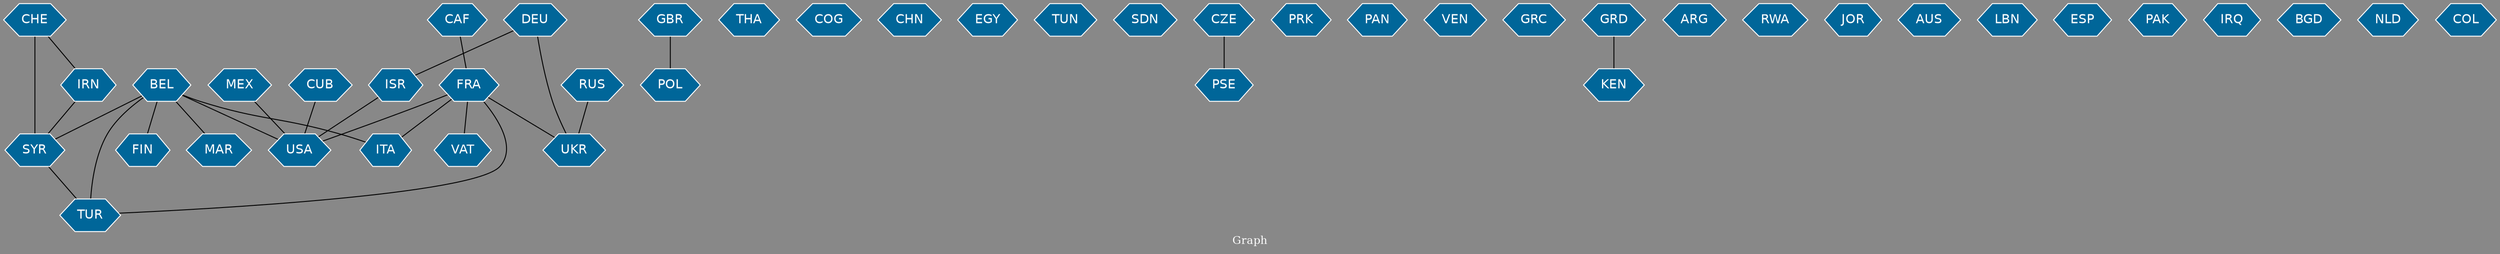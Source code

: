 // Countries together in item graph
graph {
	graph [bgcolor="#888888" fontcolor=white fontsize=12 label="Graph" outputorder=edgesfirst overlap=prism]
	node [color=white fillcolor="#006699" fontcolor=white fontname=Helvetica shape=hexagon style=filled]
	edge [arrowhead=open color=black fontcolor=white fontname=Courier fontsize=12]
		USA [label=USA]
		SYR [label=SYR]
		CHE [label=CHE]
		FRA [label=FRA]
		ITA [label=ITA]
		GBR [label=GBR]
		THA [label=THA]
		UKR [label=UKR]
		COG [label=COG]
		CHN [label=CHN]
		ISR [label=ISR]
		BEL [label=BEL]
		EGY [label=EGY]
		TUN [label=TUN]
		SDN [label=SDN]
		PSE [label=PSE]
		CZE [label=CZE]
		PRK [label=PRK]
		CAF [label=CAF]
		TUR [label=TUR]
		PAN [label=PAN]
		VEN [label=VEN]
		VAT [label=VAT]
		FIN [label=FIN]
		GRC [label=GRC]
		IRN [label=IRN]
		KEN [label=KEN]
		GRD [label=GRD]
		ARG [label=ARG]
		RWA [label=RWA]
		DEU [label=DEU]
		RUS [label=RUS]
		JOR [label=JOR]
		AUS [label=AUS]
		LBN [label=LBN]
		MAR [label=MAR]
		MEX [label=MEX]
		ESP [label=ESP]
		POL [label=POL]
		PAK [label=PAK]
		IRQ [label=IRQ]
		BGD [label=BGD]
		CUB [label=CUB]
		NLD [label=NLD]
		COL [label=COL]
			FRA -- USA [weight=1]
			DEU -- UKR [weight=1]
			BEL -- USA [weight=3]
			SYR -- TUR [weight=1]
			CZE -- PSE [weight=1]
			CUB -- USA [weight=1]
			CAF -- FRA [weight=1]
			CHE -- SYR [weight=9]
			FRA -- VAT [weight=3]
			FRA -- TUR [weight=1]
			CHE -- IRN [weight=1]
			BEL -- SYR [weight=6]
			MEX -- USA [weight=1]
			BEL -- FIN [weight=1]
			BEL -- TUR [weight=1]
			BEL -- MAR [weight=3]
			RUS -- UKR [weight=1]
			FRA -- ITA [weight=1]
			GBR -- POL [weight=1]
			BEL -- ITA [weight=1]
			ISR -- USA [weight=1]
			IRN -- SYR [weight=1]
			FRA -- UKR [weight=1]
			DEU -- ISR [weight=1]
			GRD -- KEN [weight=1]
}
